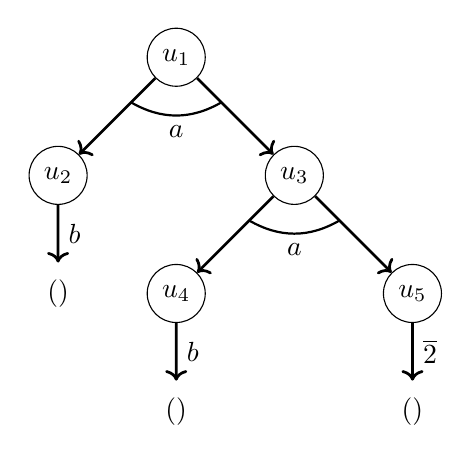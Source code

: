 \begin{tikzpicture}[
  scale=0.8,
  node distance = 1.5cm,
  tnode/.style={circle, text centered, draw=black},
  lnode/.style={circle, text centered},
  arw/.style={->, line width=1pt},
  symline/.style={-, line width=0.8pt}
  ]

\node [tnode] (u1) {$u_1$};
\node [tnode, left of=u1, below of=u1] (u2) {$u_2$};
\node [left of=u1, below of=u1, above of=u2, right of=u2, yshift=1cm, xshift=0.8cm] (u1u2) {};
\node [tnode, right of=u1, below of=u1] (u3) {$u_3$};
\node [left of=u1, below of=u1, above of=u3, right of=u3, yshift=1cm, xshift=-0.8cm] (u1u3) {};
\node [lnode, below of=u2] (u02) {$()$};

\node [tnode, below of=u3, left of=u3] (u4) {$u_4$};
\node [left of=u3, below of=u3, above of=u4, right of=u4, yshift=1cm, xshift=0.8cm] (u3u4) {};
\node [tnode, below of=u3, right of=u3] (u5) {$u_5$};
\node [left of=u3, below of=u3, above of=u5, right of=u5, yshift=1cm, xshift=-0.8cm] (u3u5) {};
\node [lnode, below of=u4] (u04) {$()$};
\node [lnode, below of=u5] (u05) {$()$};

\draw [arw] (u1) -- (u2);
\draw [arw] (u1) -- (u3);
\draw [arw] (u2) -- node [midway, right] {$b$} (u02);
\draw [arw] (u3) -- (u4);
\draw [arw] (u3) -- (u5);
\draw [arw] (u4) -- node [midway, right] {$b$} (u04);
\draw [arw] (u5) -- node [midway, right] {$\overline{2}$} (u05);

\draw [symline] (u1u2) edge [bend right] node [midway, below] {$a$} (u1u3);
\draw [symline] (u3u4) edge [bend right] node [midway, below] {$a$} (u3u5);

\end{tikzpicture}
